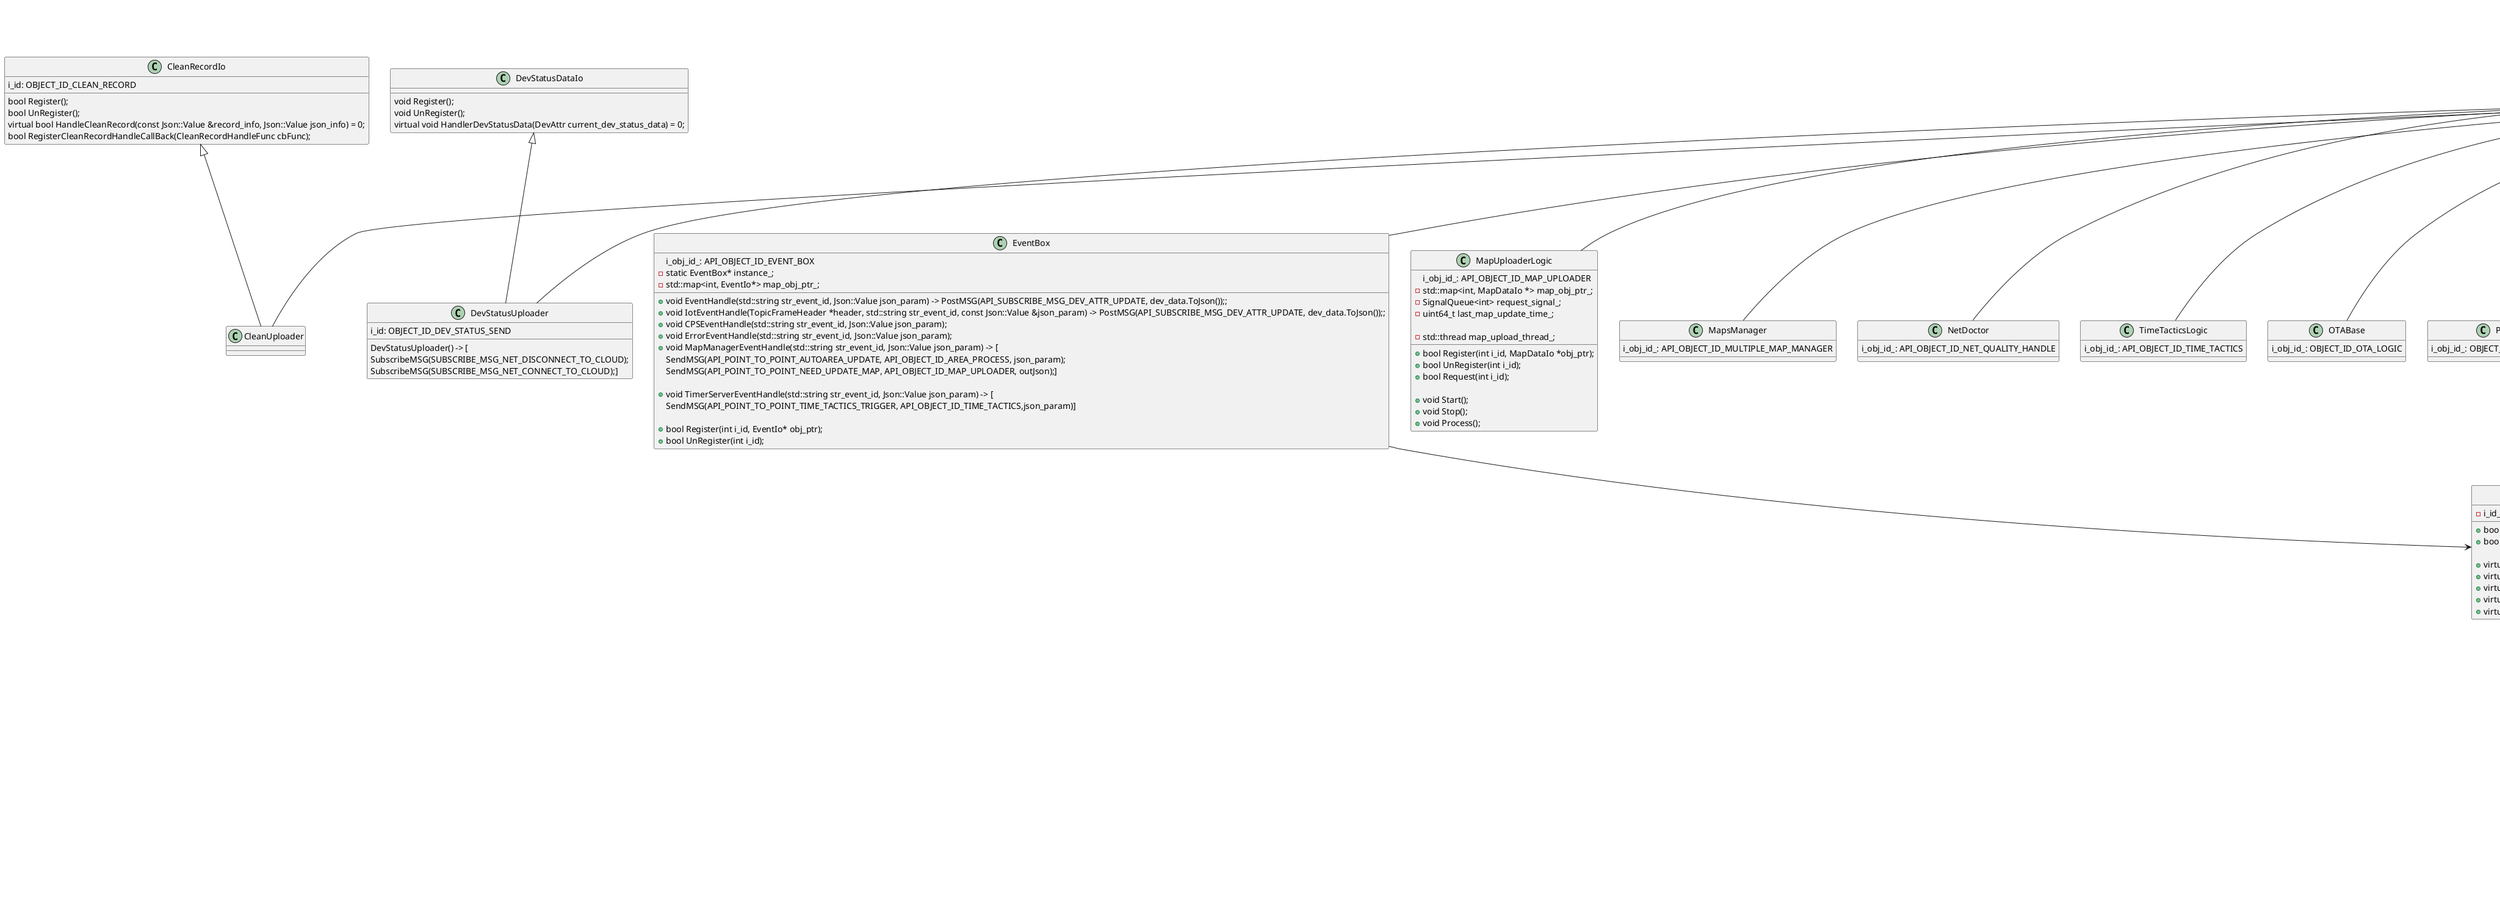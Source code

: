 @startuml
'基类
class LDObject {
    +static std::map<int, LDObject *> obj_ptr_map_;
    +static std::mutex obj_ptr_map_mutex_;
    +static std::map<int, std::vector<int>> sub_obj_ptr_map_;
    +static std::mutex sub_obj_ptr_map_mutex_;
    -i_obj_id;

    virtual void HandleMSG(int i_msg_id, Json::Value &json_param);
    virtual void HandleSubscribeMSG(int i_msg_id, Json::Value json_param);

    void SubscribeMSG(int i_msg_id);
    void UnSubscribeMSG(int i_msg_id);

    static void SendMSG(int i_msg_id, int i_obj_id, Json::Value &json_param);
    static void PostMSG(int i_msg_id, Json::Value json_param = Json::Value(Json::objectValue));
    static LDObject *GetObjPtr(int i_obj_id);
}

'子类
'device_api
class NPApplication {
    i_obj_id_: API_OBJECT_ID_APPLICATION
}
class AreaProcess {
    i_obj_id_: API_OBJECT_ID_AREA_PROCESS

    SubscribeMSG(API_SUBSCRIBE_MSG_DEV_ATTR_UPDATE);

}
'清扫日志写入文件后会发出一个save_record_success事件，监听这个事件。将文件内容读取到内存通过SDK发到云端
class CleanRecordLogic {
    i_obj_id_: API_OBJECT_ID_CLEAN_RECORD
    -std::thread save_clean_record_thread_;

    +void Start();
    +void Stop();

    +bool Register(int i_id, EventIo* obj_ptr);
    +bool UnRegister(int i_id);
}
'状态上报时机：1. 同步服务请求时全量上报。2. 一秒轮询一次，全量上报从共享内存获取的状态
class DevStatusUploaderLogic {
    i_obj_id_: API_OBJECT_ID_DEV_STATUS_LOGIC
    -std::thread upload_thread_;

    +void Start();
    +void Stop();

    +bool Register(int i_id, EventIo* obj_ptr);
    +bool UnRegister(int i_id);
    +bool Request(int i_id);
}
class CloudMulmapManager {
    i_obj_id_: API_OBJECT_ID_CLOUD_MULTIPLE_MAP_MANAGER
}

'SendMSG(XXX, OBJECT_ID_XXX, json) -> {注册的OBJECT_ID_XXX的对象}.HandleMSG()
'PostMSG(SUBSCRIBE_MSG_XXX, json) -> {注册在SUBSCRIBE_MSG_XXX下的所有对象}.HandleSubscribeMSG()

class EventBox {
    i_obj_id_: API_OBJECT_ID_EVENT_BOX
    -static EventBox* instance_;
    -std::map<int, EventIo*> map_obj_ptr_;

    +void EventHandle(std::string str_event_id, Json::Value json_param) -> PostMSG(API_SUBSCRIBE_MSG_DEV_ATTR_UPDATE, dev_data.ToJson());;
    +void IotEventHandle(TopicFrameHeader *header, std::string str_event_id, const Json::Value &json_param) -> PostMSG(API_SUBSCRIBE_MSG_DEV_ATTR_UPDATE, dev_data.ToJson());;
    +void CPSEventHandle(std::string str_event_id, Json::Value json_param);
    +void ErrorEventHandle(std::string str_event_id, Json::Value json_param);
    +void MapManagerEventHandle(std::string str_event_id, Json::Value json_param) -> [
    SendMSG(API_POINT_TO_POINT_AUTOAREA_UPDATE, API_OBJECT_ID_AREA_PROCESS, json_param);
    SendMSG(API_POINT_TO_POINT_NEED_UPDATE_MAP, API_OBJECT_ID_MAP_UPLOADER, outJson);]

    +void TimerServerEventHandle(std::string str_event_id, Json::Value json_param) -> [
    SendMSG(API_POINT_TO_POINT_TIME_TACTICS_TRIGGER, API_OBJECT_ID_TIME_TACTICS,json_param)]

    +bool Register(int i_id, EventIo* obj_ptr);
    +bool UnRegister(int i_id);
}
class MapUploaderLogic {
    i_obj_id_: API_OBJECT_ID_MAP_UPLOADER
    -std::map<int, MapDataIo *> map_obj_ptr_;
    -SignalQueue<int> request_signal_;
    -uint64_t last_map_update_time_;

    -std::thread map_upload_thread_;

    +bool Register(int i_id, MapDataIo *obj_ptr);
    +bool UnRegister(int i_id);
    +bool Request(int i_id);

    +void Start();
    +void Stop();
    +void Process();
}

class PathUploader {
    std::thread thread_;

    +void Start();
    +void Stop();
    +void Process();
}

class CleanUploader {

}
class CleanRecordIo {
    i_id: OBJECT_ID_CLEAN_RECORD

    bool Register();
    bool UnRegister();
    virtual bool HandleCleanRecord(const Json::Value &record_info, Json::Value json_info) = 0;
    bool RegisterCleanRecordHandleCallBack(CleanRecordHandleFunc cbFunc);
}

class DevStatusUploader {
    i_id: OBJECT_ID_DEV_STATUS_SEND

    DevStatusUploader() -> [
    SubscribeMSG(SUBSCRIBE_MSG_NET_DISCONNECT_TO_CLOUD);
    SubscribeMSG(SUBSCRIBE_MSG_NET_CONNECT_TO_CLOUD);]
}
class DevStatusDataIo {

    void Register();
    void UnRegister();
    virtual void HandlerDevStatusData(DevAttr current_dev_status_data) = 0;
}

class MapsManager {
    i_obj_id_: API_OBJECT_ID_MULTIPLE_MAP_MANAGER
}
class NetDoctor {
    i_obj_id_: API_OBJECT_ID_NET_QUALITY_HANDLE
}
class TimeTacticsLogic {
    i_obj_id_: API_OBJECT_ID_TIME_TACTICS
}

LDObject <|-- NPApplication
LDObject <|-- AreaProcess
LDObject <|-- CleanRecordLogic
LDObject <|-- DevStatusUploaderLogic
LDObject <|-- CloudMulmapManager

LDObject <|-- EventBox
LDObject <|-- MapUploaderLogic
LDObject <|-- MapsManager
LDObject <|-- NetDoctor
LDObject <|-- TimeTacticsLogic

LDObject <|-- DevStatusUploader
DevStatusDataIo <|-- DevStatusUploader

LDObject <|-- CleanUploader
CleanRecordIo <|-- CleanUploader

class EventIo {
    -i_id_;

    +bool Register();
    +bool UnRegister();

    +virtual bool HandleEvent(std::string str_id, Json::Value json_param) = 0;
    +virtual bool HandleIotkEvent(std::string str_id, const Json::Value &json_param, Json::Value *res_info = nullptr) = 0;
    +virtual bool HandleCPSEvent(std::string str_id, Json::Value json_param) = 0;
    +virtual bool HandleErrorEvent(std::string str_id, Json::Value json_param) = 0;
    +virtual bool HandleTimerServerEvent(std::string str_id, Json::Value json_param) {return true;}

}

class EventHandle {
    i_obj_id_: OBJECT_ID_EVENT_HANDLE
    -std::map<std::string, int> event_uploader_map_;
    -std::map<std::string, int> error_uploader_map_;

    SubscribeMSG(SUBSCRIBE_MSG_LOAD_CONFIG_JSON);

    bool HandleEvent(std::string str_id, Json::Value json_param) override -> [
    SendMSG(POINT_TO_POINT_REQUEST_RESET_WIFI, OBJECT_ID_WIFI_CONFIG, tmp_json);
    PostMSG(SUBSCRIBE_MSG_NET_CONNECT_TO_CLOUD, tmp_json);
    PostMSG(SUBSCRIBE_MSG_NET_DISCONNECT_TO_CLOUD, tmp_json);]

    bool HandleIotkEvent(std::string str_id, const Json::Value &json_param, Json::Value *res_info = nullptr)override -> [
    SendMSG(POINT_TO_POINT_REQUEST_RESET_WIFI, OBJECT_ID_WIFI_CONFIG, tmp_json);
    PostMSG(SUBSCRIBE_MSG_NET_CONNECT_TO_CLOUD, tmp_json);
    PostMSG(SUBSCRIBE_MSG_NET_DISCONNECT_TO_CLOUD, tmp_json);];

    bool HandleCPSEvent(std::string str_id, Json::Value json_param) override -> [
    SendMSG(POINT_TO_POINT_REQUEST_SEND_ALL_DEV_DATA, OBJECT_ID_DEV_STATUS_SEND,tmp_json);];

    bool HandleErrorEvent(std::string str_id, Json::Value json_param)override;
}

EventBox --> EventIo
EventIo <|-- EventHandle
LDObject <|-- EventHandle

'tuya_t3
class OTABase {
    i_obj_id_: OBJECT_ID_OTA_LOGIC
}
class ProtocolIot {
    i_obj_id_: OBJECT_ID_TUYA_PROTOCOL
}
class ParameterLd{
    i_obj_id_: OBJECT_ID_LICENSE_INFO
}
class WifiConfig {
    i_obj_id_: OBJECT_ID_WIFI_CONFIG
}
class CleanHandle {
    i_obj_id_: OBJECT_ID_CLEAN_HANDLE
}
class MultiMapManager {
    i_obj_id_: OBJECT_ID_MUTILMAP_MANAGER
}
class TimerTactics {
    i_obj_id_: OBJECT_ID_TIMER_TACTICS
}
LDObject <|-- OTABase
LDObject <|-- ProtocolIot
LDObject <|-- ParameterLd
LDObject <|-- WifiConfig
LDObject <|-- CleanHandle
LDObject <|-- MultiMapManager
LDObject <|-- TimerTactics
@enduml